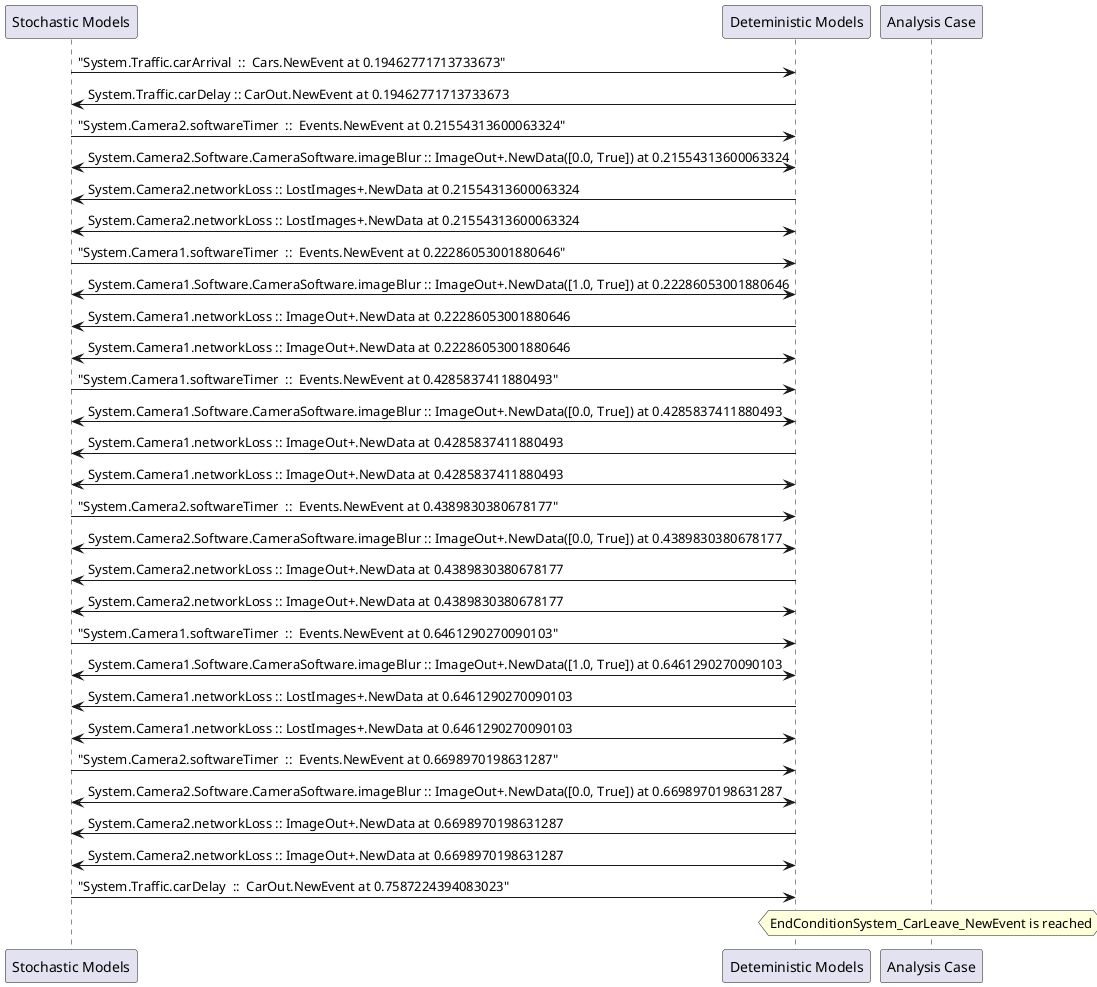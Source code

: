 
	@startuml
	participant "Stochastic Models" as stochmodel
	participant "Deteministic Models" as detmodel
	participant "Analysis Case" as analysis
	{23756_stop} stochmodel -> detmodel : "System.Traffic.carArrival  ::  Cars.NewEvent at 0.19462771713733673"
{23764_start} detmodel -> stochmodel : System.Traffic.carDelay :: CarOut.NewEvent at 0.19462771713733673
{23741_stop} stochmodel -> detmodel : "System.Camera2.softwareTimer  ::  Events.NewEvent at 0.21554313600063324"
detmodel <-> stochmodel : System.Camera2.Software.CameraSoftware.imageBlur :: ImageOut+.NewData([0.0, True]) at 0.21554313600063324
detmodel -> stochmodel : System.Camera2.networkLoss :: LostImages+.NewData at 0.21554313600063324
detmodel <-> stochmodel : System.Camera2.networkLoss :: LostImages+.NewData at 0.21554313600063324
{23726_stop} stochmodel -> detmodel : "System.Camera1.softwareTimer  ::  Events.NewEvent at 0.22286053001880646"
detmodel <-> stochmodel : System.Camera1.Software.CameraSoftware.imageBlur :: ImageOut+.NewData([1.0, True]) at 0.22286053001880646
detmodel -> stochmodel : System.Camera1.networkLoss :: ImageOut+.NewData at 0.22286053001880646
detmodel <-> stochmodel : System.Camera1.networkLoss :: ImageOut+.NewData at 0.22286053001880646
{23727_stop} stochmodel -> detmodel : "System.Camera1.softwareTimer  ::  Events.NewEvent at 0.4285837411880493"
detmodel <-> stochmodel : System.Camera1.Software.CameraSoftware.imageBlur :: ImageOut+.NewData([0.0, True]) at 0.4285837411880493
detmodel -> stochmodel : System.Camera1.networkLoss :: ImageOut+.NewData at 0.4285837411880493
detmodel <-> stochmodel : System.Camera1.networkLoss :: ImageOut+.NewData at 0.4285837411880493
{23742_stop} stochmodel -> detmodel : "System.Camera2.softwareTimer  ::  Events.NewEvent at 0.4389830380678177"
detmodel <-> stochmodel : System.Camera2.Software.CameraSoftware.imageBlur :: ImageOut+.NewData([0.0, True]) at 0.4389830380678177
detmodel -> stochmodel : System.Camera2.networkLoss :: ImageOut+.NewData at 0.4389830380678177
detmodel <-> stochmodel : System.Camera2.networkLoss :: ImageOut+.NewData at 0.4389830380678177
{23728_stop} stochmodel -> detmodel : "System.Camera1.softwareTimer  ::  Events.NewEvent at 0.6461290270090103"
detmodel <-> stochmodel : System.Camera1.Software.CameraSoftware.imageBlur :: ImageOut+.NewData([1.0, True]) at 0.6461290270090103
detmodel -> stochmodel : System.Camera1.networkLoss :: LostImages+.NewData at 0.6461290270090103
detmodel <-> stochmodel : System.Camera1.networkLoss :: LostImages+.NewData at 0.6461290270090103
{23743_stop} stochmodel -> detmodel : "System.Camera2.softwareTimer  ::  Events.NewEvent at 0.6698970198631287"
detmodel <-> stochmodel : System.Camera2.Software.CameraSoftware.imageBlur :: ImageOut+.NewData([0.0, True]) at 0.6698970198631287
detmodel -> stochmodel : System.Camera2.networkLoss :: ImageOut+.NewData at 0.6698970198631287
detmodel <-> stochmodel : System.Camera2.networkLoss :: ImageOut+.NewData at 0.6698970198631287
{23764_stop} stochmodel -> detmodel : "System.Traffic.carDelay  ::  CarOut.NewEvent at 0.7587224394083023"
{23764_start} <-> {23764_stop} : delay
hnote over analysis 
EndConditionSystem_CarLeave_NewEvent is reached
endnote
@enduml